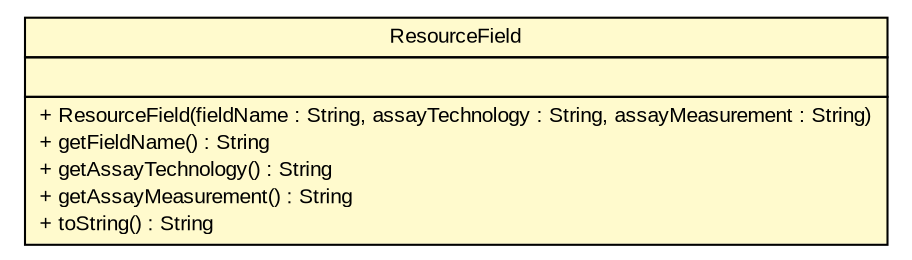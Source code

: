 #!/usr/local/bin/dot
#
# Class diagram 
# Generated by UmlGraph version 4.6 (http://www.spinellis.gr/sw/umlgraph)
#

digraph G {
	edge [fontname="arial",fontsize=10,labelfontname="arial",labelfontsize=10];
	node [fontname="arial",fontsize=10,shape=plaintext];
	// net.toxbank.isa.creator.plugin.resource.ResourceField
	c63 [label=<<table border="0" cellborder="1" cellspacing="0" cellpadding="2" port="p" bgcolor="lemonChiffon" href="./ResourceField.html">
		<tr><td><table border="0" cellspacing="0" cellpadding="1">
			<tr><td> ResourceField </td></tr>
		</table></td></tr>
		<tr><td><table border="0" cellspacing="0" cellpadding="1">
			<tr><td align="left">  </td></tr>
		</table></td></tr>
		<tr><td><table border="0" cellspacing="0" cellpadding="1">
			<tr><td align="left"> + ResourceField(fieldName : String, assayTechnology : String, assayMeasurement : String) </td></tr>
			<tr><td align="left"> + getFieldName() : String </td></tr>
			<tr><td align="left"> + getAssayTechnology() : String </td></tr>
			<tr><td align="left"> + getAssayMeasurement() : String </td></tr>
			<tr><td align="left"> + toString() : String </td></tr>
		</table></td></tr>
		</table>>, fontname="arial", fontcolor="black", fontsize=10.0];
}

